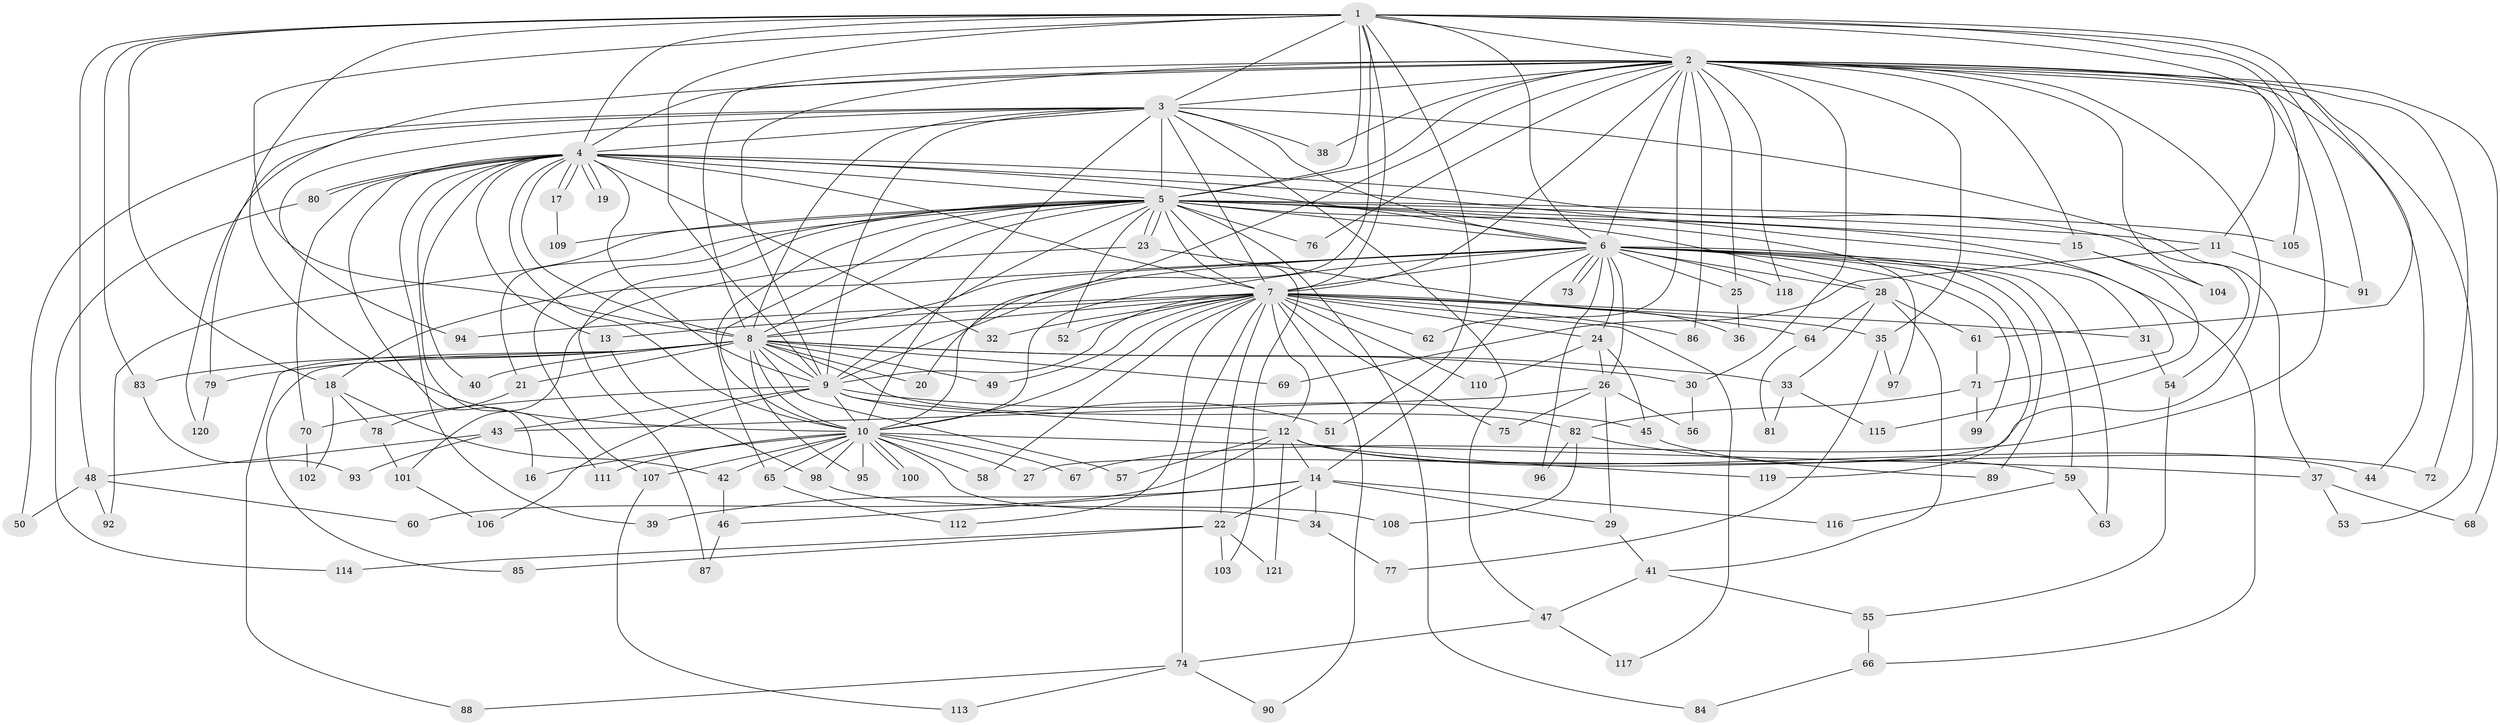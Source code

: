 // coarse degree distribution, {18: 0.027777777777777776, 1: 0.3611111111111111, 2: 0.4166666666666667, 3: 0.08333333333333333, 4: 0.027777777777777776, 19: 0.027777777777777776, 12: 0.027777777777777776, 13: 0.027777777777777776}
// Generated by graph-tools (version 1.1) at 2025/47/03/04/25 21:47:36]
// undirected, 121 vertices, 267 edges
graph export_dot {
graph [start="1"]
  node [color=gray90,style=filled];
  1;
  2;
  3;
  4;
  5;
  6;
  7;
  8;
  9;
  10;
  11;
  12;
  13;
  14;
  15;
  16;
  17;
  18;
  19;
  20;
  21;
  22;
  23;
  24;
  25;
  26;
  27;
  28;
  29;
  30;
  31;
  32;
  33;
  34;
  35;
  36;
  37;
  38;
  39;
  40;
  41;
  42;
  43;
  44;
  45;
  46;
  47;
  48;
  49;
  50;
  51;
  52;
  53;
  54;
  55;
  56;
  57;
  58;
  59;
  60;
  61;
  62;
  63;
  64;
  65;
  66;
  67;
  68;
  69;
  70;
  71;
  72;
  73;
  74;
  75;
  76;
  77;
  78;
  79;
  80;
  81;
  82;
  83;
  84;
  85;
  86;
  87;
  88;
  89;
  90;
  91;
  92;
  93;
  94;
  95;
  96;
  97;
  98;
  99;
  100;
  101;
  102;
  103;
  104;
  105;
  106;
  107;
  108;
  109;
  110;
  111;
  112;
  113;
  114;
  115;
  116;
  117;
  118;
  119;
  120;
  121;
  1 -- 2;
  1 -- 3;
  1 -- 4;
  1 -- 5;
  1 -- 6;
  1 -- 7;
  1 -- 8;
  1 -- 9;
  1 -- 10;
  1 -- 11;
  1 -- 18;
  1 -- 20;
  1 -- 48;
  1 -- 51;
  1 -- 61;
  1 -- 83;
  1 -- 91;
  1 -- 105;
  2 -- 3;
  2 -- 4;
  2 -- 5;
  2 -- 6;
  2 -- 7;
  2 -- 8;
  2 -- 9;
  2 -- 10;
  2 -- 15;
  2 -- 25;
  2 -- 27;
  2 -- 30;
  2 -- 35;
  2 -- 38;
  2 -- 44;
  2 -- 53;
  2 -- 62;
  2 -- 67;
  2 -- 68;
  2 -- 72;
  2 -- 76;
  2 -- 79;
  2 -- 86;
  2 -- 104;
  2 -- 118;
  3 -- 4;
  3 -- 5;
  3 -- 6;
  3 -- 7;
  3 -- 8;
  3 -- 9;
  3 -- 10;
  3 -- 37;
  3 -- 38;
  3 -- 47;
  3 -- 50;
  3 -- 94;
  3 -- 120;
  4 -- 5;
  4 -- 6;
  4 -- 7;
  4 -- 8;
  4 -- 9;
  4 -- 10;
  4 -- 13;
  4 -- 16;
  4 -- 17;
  4 -- 17;
  4 -- 19;
  4 -- 19;
  4 -- 32;
  4 -- 39;
  4 -- 40;
  4 -- 54;
  4 -- 70;
  4 -- 71;
  4 -- 80;
  4 -- 80;
  4 -- 111;
  5 -- 6;
  5 -- 7;
  5 -- 8;
  5 -- 9;
  5 -- 10;
  5 -- 11;
  5 -- 15;
  5 -- 21;
  5 -- 23;
  5 -- 23;
  5 -- 28;
  5 -- 52;
  5 -- 65;
  5 -- 66;
  5 -- 76;
  5 -- 84;
  5 -- 87;
  5 -- 92;
  5 -- 97;
  5 -- 103;
  5 -- 105;
  5 -- 107;
  5 -- 109;
  6 -- 7;
  6 -- 8;
  6 -- 9;
  6 -- 10;
  6 -- 14;
  6 -- 18;
  6 -- 24;
  6 -- 25;
  6 -- 26;
  6 -- 28;
  6 -- 31;
  6 -- 59;
  6 -- 63;
  6 -- 73;
  6 -- 73;
  6 -- 89;
  6 -- 96;
  6 -- 99;
  6 -- 118;
  6 -- 119;
  7 -- 8;
  7 -- 9;
  7 -- 10;
  7 -- 12;
  7 -- 13;
  7 -- 22;
  7 -- 24;
  7 -- 31;
  7 -- 32;
  7 -- 35;
  7 -- 49;
  7 -- 52;
  7 -- 58;
  7 -- 62;
  7 -- 64;
  7 -- 74;
  7 -- 75;
  7 -- 86;
  7 -- 90;
  7 -- 94;
  7 -- 110;
  7 -- 112;
  7 -- 117;
  8 -- 9;
  8 -- 10;
  8 -- 20;
  8 -- 21;
  8 -- 30;
  8 -- 33;
  8 -- 40;
  8 -- 49;
  8 -- 57;
  8 -- 69;
  8 -- 79;
  8 -- 82;
  8 -- 83;
  8 -- 85;
  8 -- 88;
  8 -- 95;
  9 -- 10;
  9 -- 12;
  9 -- 43;
  9 -- 45;
  9 -- 51;
  9 -- 70;
  9 -- 106;
  10 -- 16;
  10 -- 27;
  10 -- 34;
  10 -- 37;
  10 -- 42;
  10 -- 58;
  10 -- 65;
  10 -- 67;
  10 -- 95;
  10 -- 98;
  10 -- 100;
  10 -- 100;
  10 -- 107;
  10 -- 111;
  11 -- 69;
  11 -- 91;
  12 -- 14;
  12 -- 44;
  12 -- 57;
  12 -- 60;
  12 -- 72;
  12 -- 119;
  12 -- 121;
  13 -- 98;
  14 -- 22;
  14 -- 29;
  14 -- 34;
  14 -- 39;
  14 -- 46;
  14 -- 116;
  15 -- 104;
  15 -- 115;
  17 -- 109;
  18 -- 42;
  18 -- 78;
  18 -- 102;
  21 -- 78;
  22 -- 85;
  22 -- 103;
  22 -- 114;
  22 -- 121;
  23 -- 36;
  23 -- 101;
  24 -- 26;
  24 -- 45;
  24 -- 110;
  25 -- 36;
  26 -- 29;
  26 -- 43;
  26 -- 56;
  26 -- 75;
  28 -- 33;
  28 -- 41;
  28 -- 61;
  28 -- 64;
  29 -- 41;
  30 -- 56;
  31 -- 54;
  33 -- 81;
  33 -- 115;
  34 -- 77;
  35 -- 77;
  35 -- 97;
  37 -- 53;
  37 -- 68;
  41 -- 47;
  41 -- 55;
  42 -- 46;
  43 -- 48;
  43 -- 93;
  45 -- 59;
  46 -- 87;
  47 -- 74;
  47 -- 117;
  48 -- 50;
  48 -- 60;
  48 -- 92;
  54 -- 55;
  55 -- 66;
  59 -- 63;
  59 -- 116;
  61 -- 71;
  64 -- 81;
  65 -- 112;
  66 -- 84;
  70 -- 102;
  71 -- 82;
  71 -- 99;
  74 -- 88;
  74 -- 90;
  74 -- 113;
  78 -- 101;
  79 -- 120;
  80 -- 114;
  82 -- 89;
  82 -- 96;
  82 -- 108;
  83 -- 93;
  98 -- 108;
  101 -- 106;
  107 -- 113;
}
